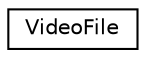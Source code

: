 digraph "Graphical Class Hierarchy"
{
 // LATEX_PDF_SIZE
  edge [fontname="Helvetica",fontsize="10",labelfontname="Helvetica",labelfontsize="10"];
  node [fontname="Helvetica",fontsize="10",shape=record];
  rankdir="LR";
  Node0 [label="VideoFile",height=0.2,width=0.4,color="black", fillcolor="white", style="filled",URL="$struct_video_file.html",tooltip=" "];
}

